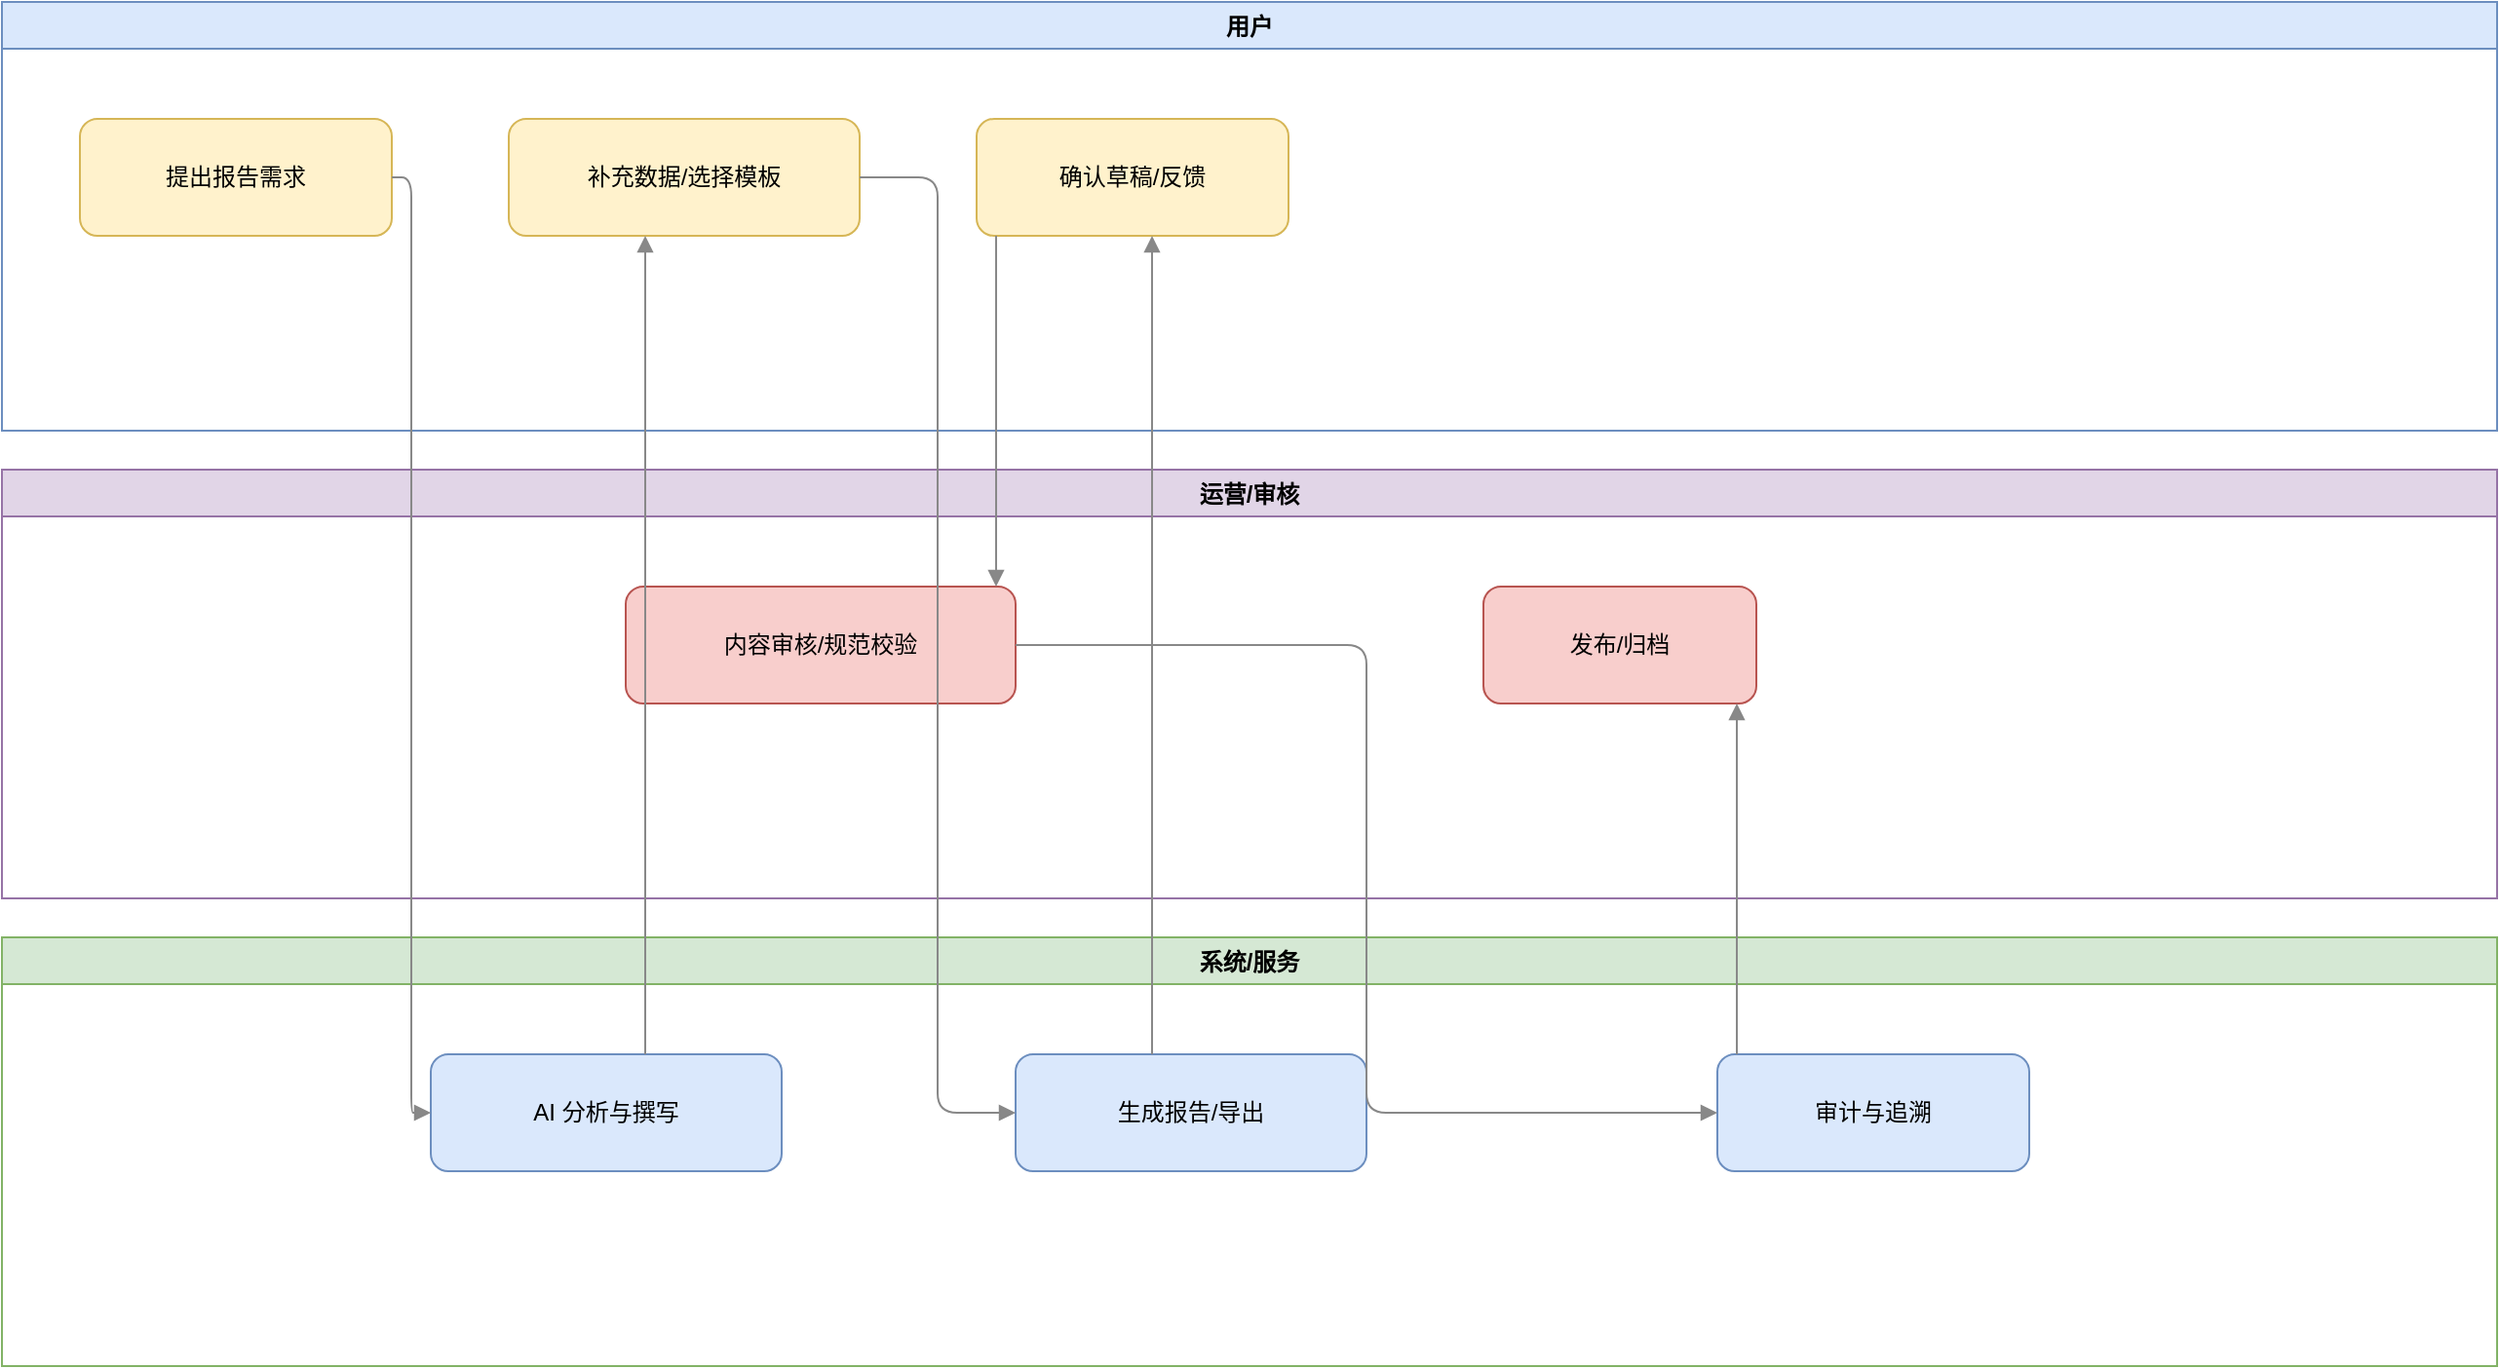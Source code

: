 <mxfile>
  <diagram name="业务架构-泳道">
    <mxGraphModel dx="1400" dy="900" grid="1" gridSize="10" guides="1" tooltips="1" connect="1" arrows="1" fold="1" page="1" pageScale="1" pageWidth="1400" pageHeight="900" math="0" shadow="0">
      <root>
        <mxCell id="0"/>
        <mxCell id="1" parent="0"/>
        
        <!-- 泳道（以颜色区分角色） -->
        <mxCell id="lane_user" value="用户" style="swimlane;fontStyle=1;horizontal=1;startSize=24;fillColor=#dae8fc;strokeColor=#6c8ebf;" vertex="1" parent="1">
          <mxGeometry x="40" y="80" width="1280" height="220" as="geometry"/>
        </mxCell>
        <mxCell id="lane_ops" value="运营/审核" style="swimlane;fontStyle=1;horizontal=1;startSize=24;fillColor=#e1d5e7;strokeColor=#9673a6;" vertex="1" parent="1">
          <mxGeometry x="40" y="320" width="1280" height="220" as="geometry"/>
        </mxCell>
        <mxCell id="lane_sys" value="系统/服务" style="swimlane;fontStyle=1;horizontal=1;startSize=24;fillColor=#d5e8d4;strokeColor=#82b366;" vertex="1" parent="1">
          <mxGeometry x="40" y="560" width="1280" height="220" as="geometry"/>
        </mxCell>

        <!-- 用户泳道节点 -->
        <mxCell id="u1" value="提出报告需求" style="rounded=1;whiteSpace=wrap;html=1;fillColor=#fff2cc;strokeColor=#d6b656;" vertex="1" parent="lane_user">
          <mxGeometry x="40" y="60" width="160" height="60" as="geometry"/>
        </mxCell>
        <mxCell id="u2" value="补充数据/选择模板" style="rounded=1;whiteSpace=wrap;html=1;fillColor=#fff2cc;strokeColor=#d6b656;" vertex="1" parent="lane_user">
          <mxGeometry x="260" y="60" width="180" height="60" as="geometry"/>
        </mxCell>
        <mxCell id="u3" value="确认草稿/反馈" style="rounded=1;whiteSpace=wrap;html=1;fillColor=#fff2cc;strokeColor=#d6b656;" vertex="1" parent="lane_user">
          <mxGeometry x="500" y="60" width="160" height="60" as="geometry"/>
        </mxCell>

        <!-- 运营泳道节点 -->
        <mxCell id="o1" value="内容审核/规范校验" style="rounded=1;whiteSpace=wrap;html=1;fillColor=#f8cecc;strokeColor=#b85450;" vertex="1" parent="lane_ops">
          <mxGeometry x="320" y="60" width="200" height="60" as="geometry"/>
        </mxCell>
        <mxCell id="o2" value="发布/归档" style="rounded=1;whiteSpace=wrap;html=1;fillColor=#f8cecc;strokeColor=#b85450;" vertex="1" parent="lane_ops">
          <mxGeometry x="760" y="60" width="140" height="60" as="geometry"/>
        </mxCell>

        <!-- 系统泳道节点 -->
        <mxCell id="s1" value="AI 分析与撰写" style="rounded=1;whiteSpace=wrap;html=1;fillColor=#dae8fc;strokeColor=#6c8ebf;" vertex="1" parent="lane_sys">
          <mxGeometry x="220" y="60" width="180" height="60" as="geometry"/>
        </mxCell>
        <mxCell id="s2" value="生成报告/导出" style="rounded=1;whiteSpace=wrap;html=1;fillColor=#dae8fc;strokeColor=#6c8ebf;" vertex="1" parent="lane_sys">
          <mxGeometry x="520" y="60" width="180" height="60" as="geometry"/>
        </mxCell>
        <mxCell id="s3" value="审计与追溯" style="rounded=1;whiteSpace=wrap;html=1;fillColor=#dae8fc;strokeColor=#6c8ebf;" vertex="1" parent="lane_sys">
          <mxGeometry x="880" y="60" width="160" height="60" as="geometry"/>
        </mxCell>

        <!-- 关键连线（跨泳道流转） -->
        <mxCell id="e_u1_s1" style="edgeStyle=elbowEdgeStyle;rounded=1;endArrow=block;html=1;strokeColor=#888;" edge="1" parent="1" source="u1" target="s1"><mxGeometry relative="1" as="geometry"/></mxCell>
        <mxCell id="e_s1_u2" style="edgeStyle=elbowEdgeStyle;rounded=1;endArrow=block;html=1;strokeColor=#888;" edge="1" parent="1" source="s1" target="u2"><mxGeometry relative="1" as="geometry"/></mxCell>
        <mxCell id="e_u2_s2" style="edgeStyle=elbowEdgeStyle;rounded=1;endArrow=block;html=1;strokeColor=#888;" edge="1" parent="1" source="u2" target="s2"><mxGeometry relative="1" as="geometry"/></mxCell>
        <mxCell id="e_s2_u3" style="edgeStyle=elbowEdgeStyle;rounded=1;endArrow=block;html=1;strokeColor=#888;" edge="1" parent="1" source="s2" target="u3"><mxGeometry relative="1" as="geometry"/></mxCell>
        <mxCell id="e_u3_o1" style="edgeStyle=elbowEdgeStyle;rounded=1;endArrow=block;html=1;strokeColor=#888;" edge="1" parent="1" source="u3" target="o1"><mxGeometry relative="1" as="geometry"/></mxCell>
        <mxCell id="e_o1_s3" style="edgeStyle=elbowEdgeStyle;rounded=1;endArrow=block;html=1;strokeColor=#888;" edge="1" parent="1" source="o1" target="s3"><mxGeometry relative="1" as="geometry"/></mxCell>
        <mxCell id="e_s3_o2" style="edgeStyle=elbowEdgeStyle;rounded=1;endArrow=block;html=1;strokeColor=#888;" edge="1" parent="1" source="s3" target="o2"><mxGeometry relative="1" as="geometry"/></mxCell>

      </root>
    </mxGraphModel>
  </diagram>
</mxfile>